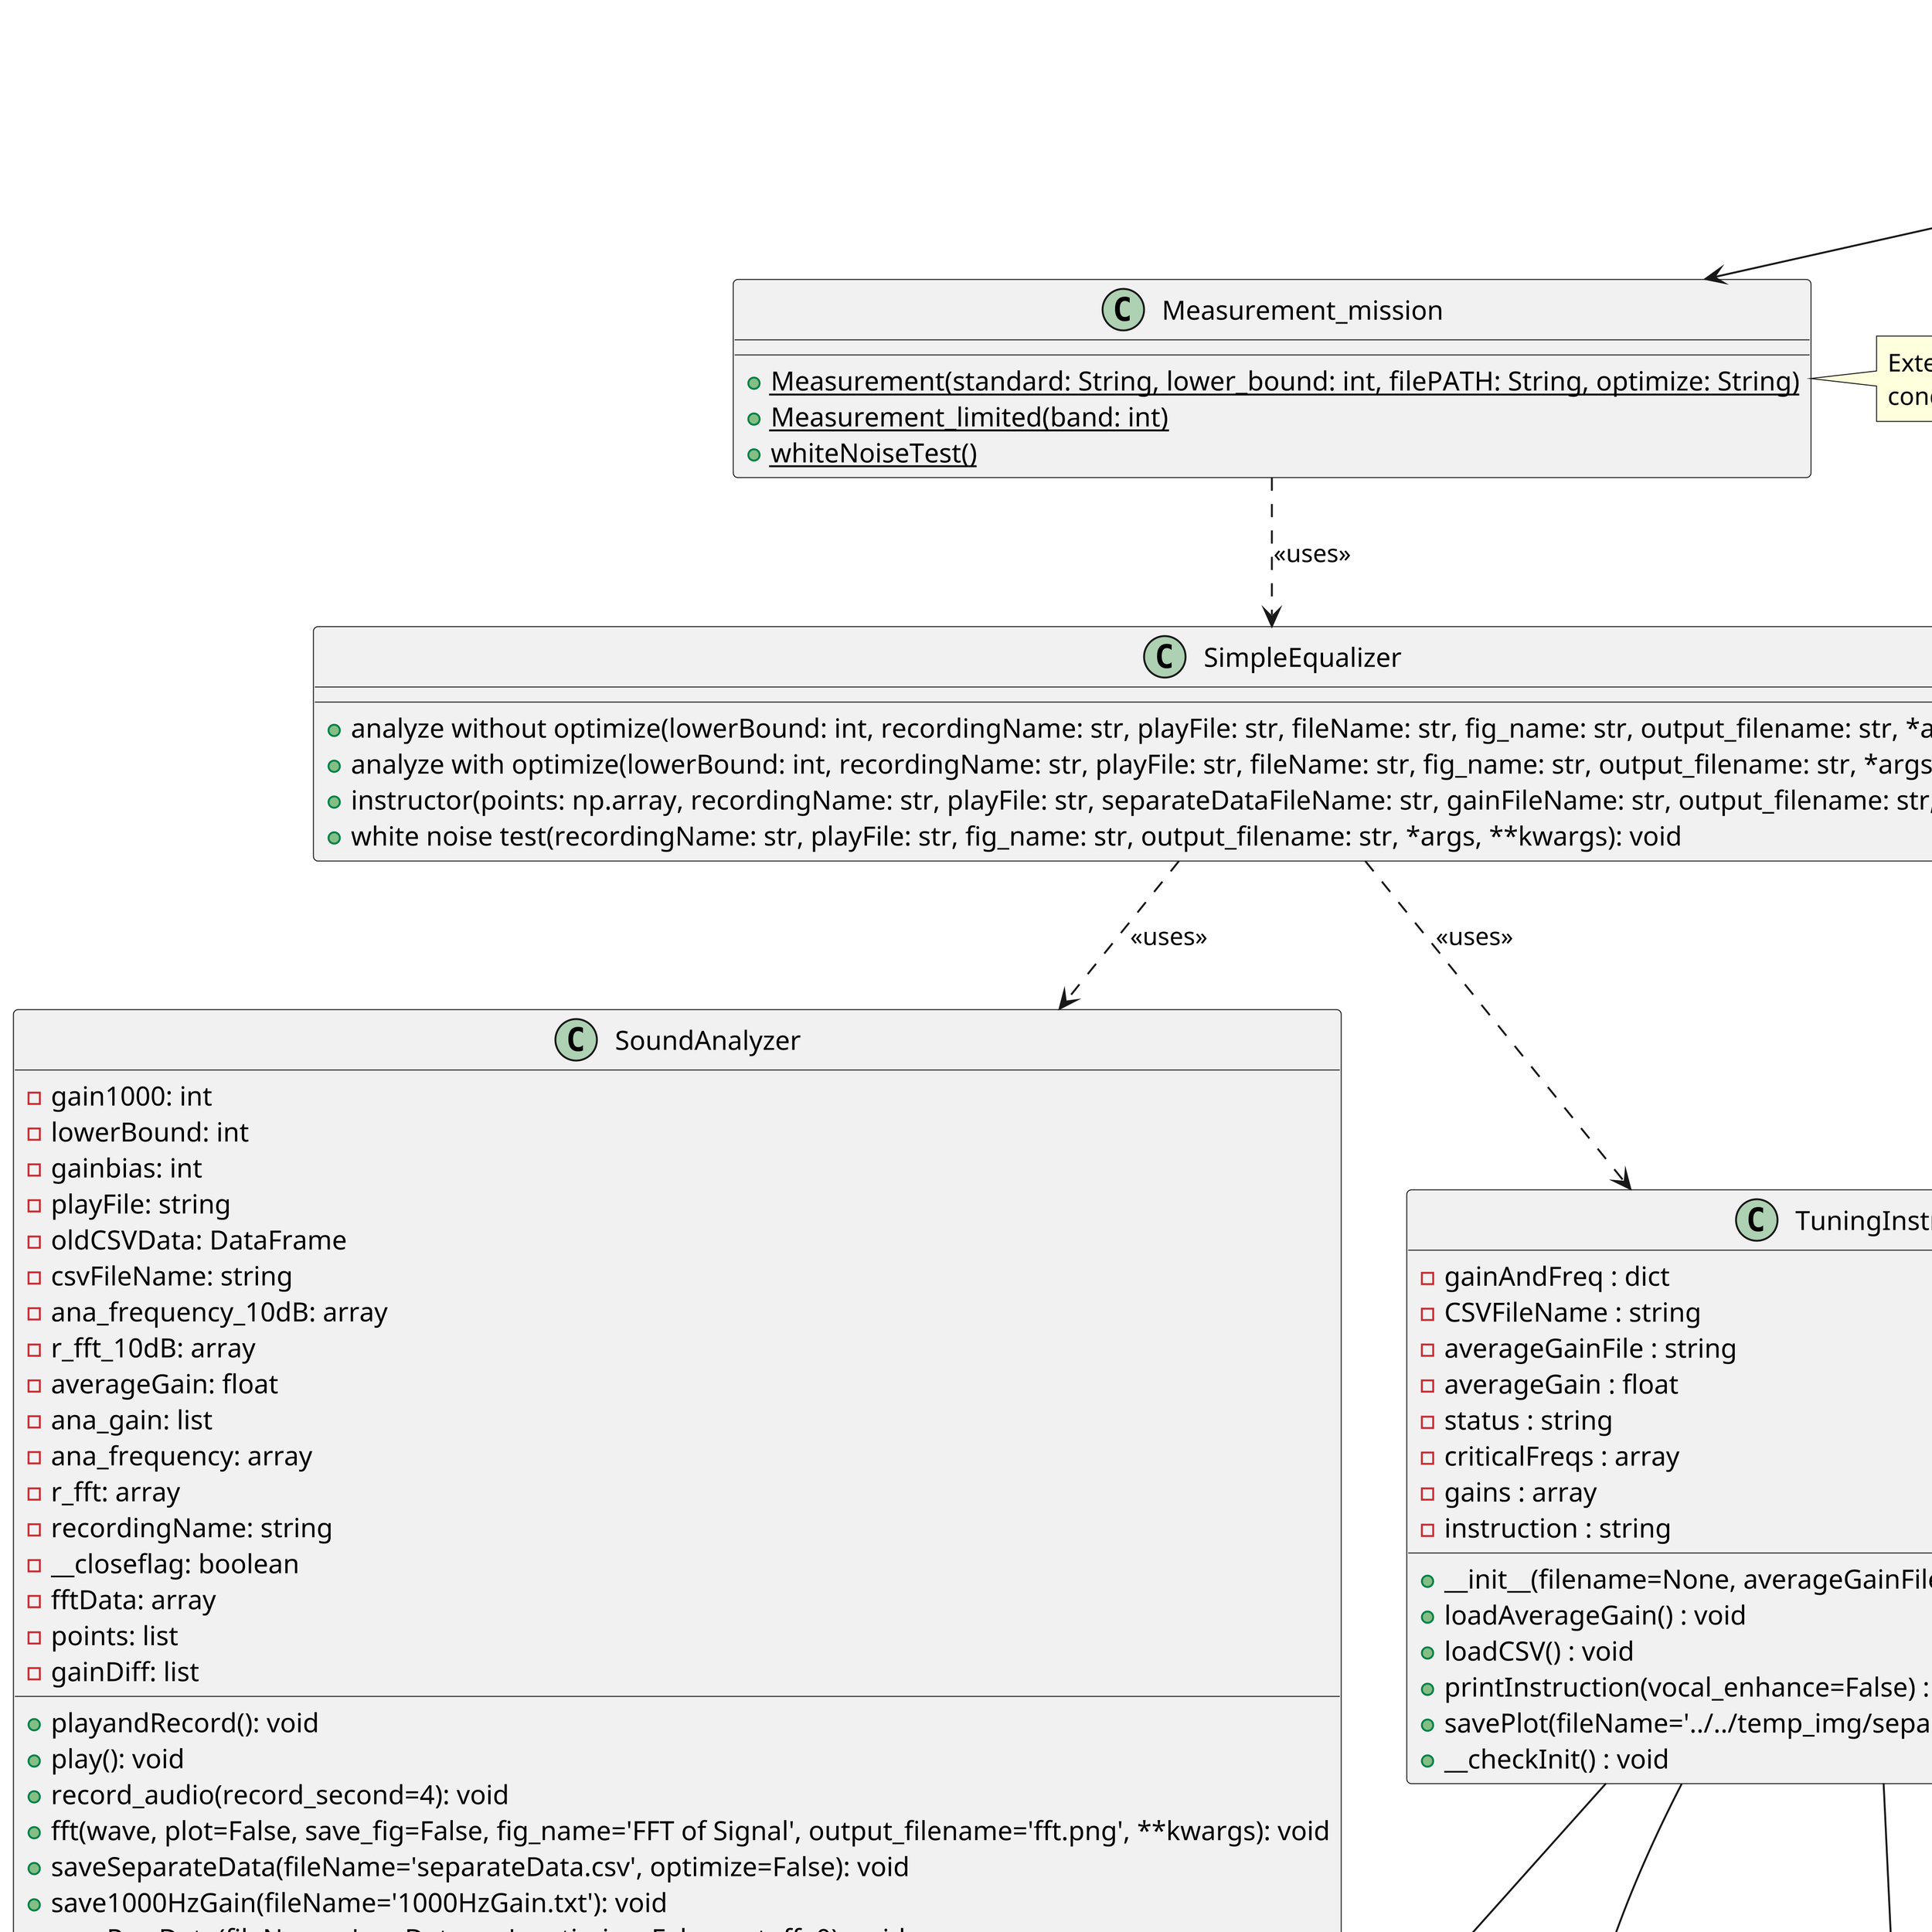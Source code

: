 @startuml
scale 10


' Declare the SimpleEqualizer class
class SimpleEqualizer {
    + analyze without optimize(lowerBound: int, recordingName: str, playFile: str, fileName: str, fig_name: str, output_filename: str, *args, **kwargs): void
    + analyze with optimize(lowerBound: int, recordingName: str, playFile: str, fileName: str, fig_name: str, output_filename: str, *args, **kwargs): void
    + instructor(points: np.array, recordingName: str, playFile: str, separateDataFileName: str, gainFileName: str, output_filename: str, *args, **kwargs): void
    + white noise test(recordingName: str, playFile: str, fig_name: str, output_filename: str, *args, **kwargs): void
}



' Declare the SoundAnalyzer class
class SoundAnalyzer {
    -gain1000: int
    -lowerBound: int
    -gainbias: int
    -playFile: string
    -oldCSVData: DataFrame
    -csvFileName: string
    -ana_frequency_10dB: array
    -r_fft_10dB: array
    -averageGain: float
    -ana_gain: list
    -ana_frequency: array
    -r_fft: array
    -recordingName: string
    -__closeflag: boolean
    -fftData: array
    -points: list
    -gainDiff: list
    +playandRecord(): void
    +play(): void
    +record_audio(record_second=4): void
    +fft(wave, plot=False, save_fig=False, fig_name='FFT of Signal', output_filename='fft.png', **kwargs): void
    +saveSeparateData(fileName='separateData.csv', optimize=False): void
    +save1000HzGain(fileName='1000HzGain.txt'): void
    +saveRawData(fileName='rawData.csv', optimize=False, cutoff=0): void
}

' Declare the TuningInstructor class
class TuningInstructor {
    - gainAndFreq : dict
    - CSVFileName : string
    - averageGainFile : string
    - averageGain : float
    - status : string
    - criticalFreqs : array
    - gains : array
    - instruction : string

    + __init__(filename=None, averageGainFile=None, *args, **kwargs) : void
    + loadAverageGain() : void
    + loadCSV() : void
    + printInstruction(vocal_enhance=False) : void
    + savePlot(fileName='../../temp_img/separated_spectrum.png') : void
    + __checkInit() : void
}

' Declare the FlaskApp class
class Flask {
  + route(path: str): Function
  + run(debug: bool): void
}



class WebBrowser {
  + open(url: str): void
}

FlaskApp --> Flask: << uses >>
FlaskApp --> Measurement_mission: << uses >>
FlaskApp --> WebBrowser: << uses >>

note right of FlaskApp
  Main Flask application handling
  web routes and multiprocessing
  tasks for measurements.
end note

note right of Measurement_mission
  External class responsible for
  conducting measurements and analysis.
end note

class NoiseGenerator {
  -cutoff_frequency: int
  -duration: int
  -sampleRate: int
  -result: array
  -sample: int
  -noise: array
  -f: array
  -h: array
  -name: string
  +NoiseGenerator(name: string, duration: int, sampleRate: int, reverse: bool)
  +freqAndGain(freq: array, gain: array): void
  +interpolate(): void
  +apply(): void
  +generate(): void
  +saveWav(): void
  +plot(): void
  +makingTESTNoise(): void
  +makeWhiteNoise(): void
}

' Declare the Measurement_mission class
class Measurement_mission {
  {static} +Measurement(standard: String, lower_bound: int, filePATH: String, optimize: String)
  {static} +Measurement_limited(band: int)
  {static} +whiteNoiseTest()
}



' Relationships
SimpleEqualizer ..> SoundAnalyzer : << uses >>
SimpleEqualizer ..> TuningInstructor : << uses >>
Measurement_mission ..> SimpleEqualizer : << uses >>



SoundAnalyzer -->  PyAudio : << uses >>
SoundAnalyzer -->  pygame.mixer : << uses>>
SoundAnalyzer -->  pandas.DataFrame : << uses >>
SoundAnalyzer -->  numpy.array : << uses >>
SoundAnalyzer -->  matplotlib.pyplot : << uses >>


TuningInstructor -->  pandas.DataFrame : << uses >>
TuningInstructor -->  numpy.array : << uses >>
TuningInstructor -->  matplotlib.pyplot : << uses >>

NoiseGenerator -->  numpy.array : << uses >>
NoiseGenerator -->  scipy.signal : << uses >>>
NoiseGenerator -->  scipy.io.wavfile : << uses >>
NoiseGenerator -->  matplotlib.pyplot : << uses >>


@enduml
